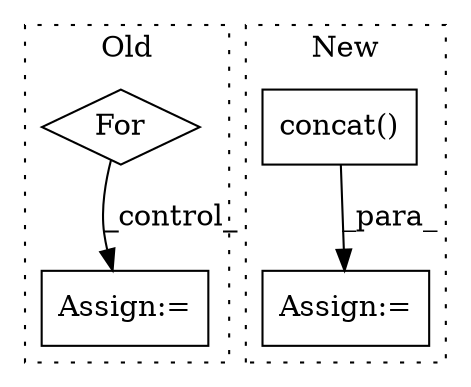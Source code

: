 digraph G {
subgraph cluster0 {
1 [label="For" a="107" s="6146,6202" l="4,10" shape="diamond"];
4 [label="Assign:=" a="68" s="6320" l="3" shape="box"];
label = "Old";
style="dotted";
}
subgraph cluster1 {
2 [label="concat()" a="75" s="6387,6401" l="10,9" shape="box"];
3 [label="Assign:=" a="68" s="6384" l="3" shape="box"];
label = "New";
style="dotted";
}
1 -> 4 [label="_control_"];
2 -> 3 [label="_para_"];
}